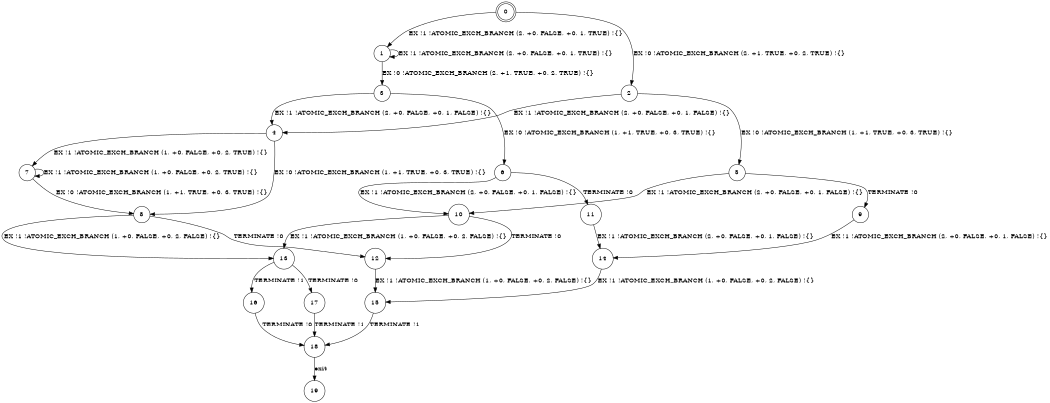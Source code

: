 digraph BCG {
size = "7, 10.5";
center = TRUE;
node [shape = circle];
0 [peripheries = 2];
0 -> 1 [label = "EX !1 !ATOMIC_EXCH_BRANCH (2, +0, FALSE, +0, 1, TRUE) !{}"];
0 -> 2 [label = "EX !0 !ATOMIC_EXCH_BRANCH (2, +1, TRUE, +0, 2, TRUE) !{}"];
1 -> 3 [label = "EX !0 !ATOMIC_EXCH_BRANCH (2, +1, TRUE, +0, 2, TRUE) !{}"];
1 -> 1 [label = "EX !1 !ATOMIC_EXCH_BRANCH (2, +0, FALSE, +0, 1, TRUE) !{}"];
2 -> 4 [label = "EX !1 !ATOMIC_EXCH_BRANCH (2, +0, FALSE, +0, 1, FALSE) !{}"];
2 -> 5 [label = "EX !0 !ATOMIC_EXCH_BRANCH (1, +1, TRUE, +0, 3, TRUE) !{}"];
3 -> 4 [label = "EX !1 !ATOMIC_EXCH_BRANCH (2, +0, FALSE, +0, 1, FALSE) !{}"];
3 -> 6 [label = "EX !0 !ATOMIC_EXCH_BRANCH (1, +1, TRUE, +0, 3, TRUE) !{}"];
4 -> 7 [label = "EX !1 !ATOMIC_EXCH_BRANCH (1, +0, FALSE, +0, 2, TRUE) !{}"];
4 -> 8 [label = "EX !0 !ATOMIC_EXCH_BRANCH (1, +1, TRUE, +0, 3, TRUE) !{}"];
5 -> 9 [label = "TERMINATE !0"];
5 -> 10 [label = "EX !1 !ATOMIC_EXCH_BRANCH (2, +0, FALSE, +0, 1, FALSE) !{}"];
6 -> 11 [label = "TERMINATE !0"];
6 -> 10 [label = "EX !1 !ATOMIC_EXCH_BRANCH (2, +0, FALSE, +0, 1, FALSE) !{}"];
7 -> 7 [label = "EX !1 !ATOMIC_EXCH_BRANCH (1, +0, FALSE, +0, 2, TRUE) !{}"];
7 -> 8 [label = "EX !0 !ATOMIC_EXCH_BRANCH (1, +1, TRUE, +0, 3, TRUE) !{}"];
8 -> 12 [label = "TERMINATE !0"];
8 -> 13 [label = "EX !1 !ATOMIC_EXCH_BRANCH (1, +0, FALSE, +0, 2, FALSE) !{}"];
9 -> 14 [label = "EX !1 !ATOMIC_EXCH_BRANCH (2, +0, FALSE, +0, 1, FALSE) !{}"];
10 -> 12 [label = "TERMINATE !0"];
10 -> 13 [label = "EX !1 !ATOMIC_EXCH_BRANCH (1, +0, FALSE, +0, 2, FALSE) !{}"];
11 -> 14 [label = "EX !1 !ATOMIC_EXCH_BRANCH (2, +0, FALSE, +0, 1, FALSE) !{}"];
12 -> 15 [label = "EX !1 !ATOMIC_EXCH_BRANCH (1, +0, FALSE, +0, 2, FALSE) !{}"];
13 -> 16 [label = "TERMINATE !1"];
13 -> 17 [label = "TERMINATE !0"];
14 -> 15 [label = "EX !1 !ATOMIC_EXCH_BRANCH (1, +0, FALSE, +0, 2, FALSE) !{}"];
15 -> 18 [label = "TERMINATE !1"];
16 -> 18 [label = "TERMINATE !0"];
17 -> 18 [label = "TERMINATE !1"];
18 -> 19 [label = "exit"];
}
